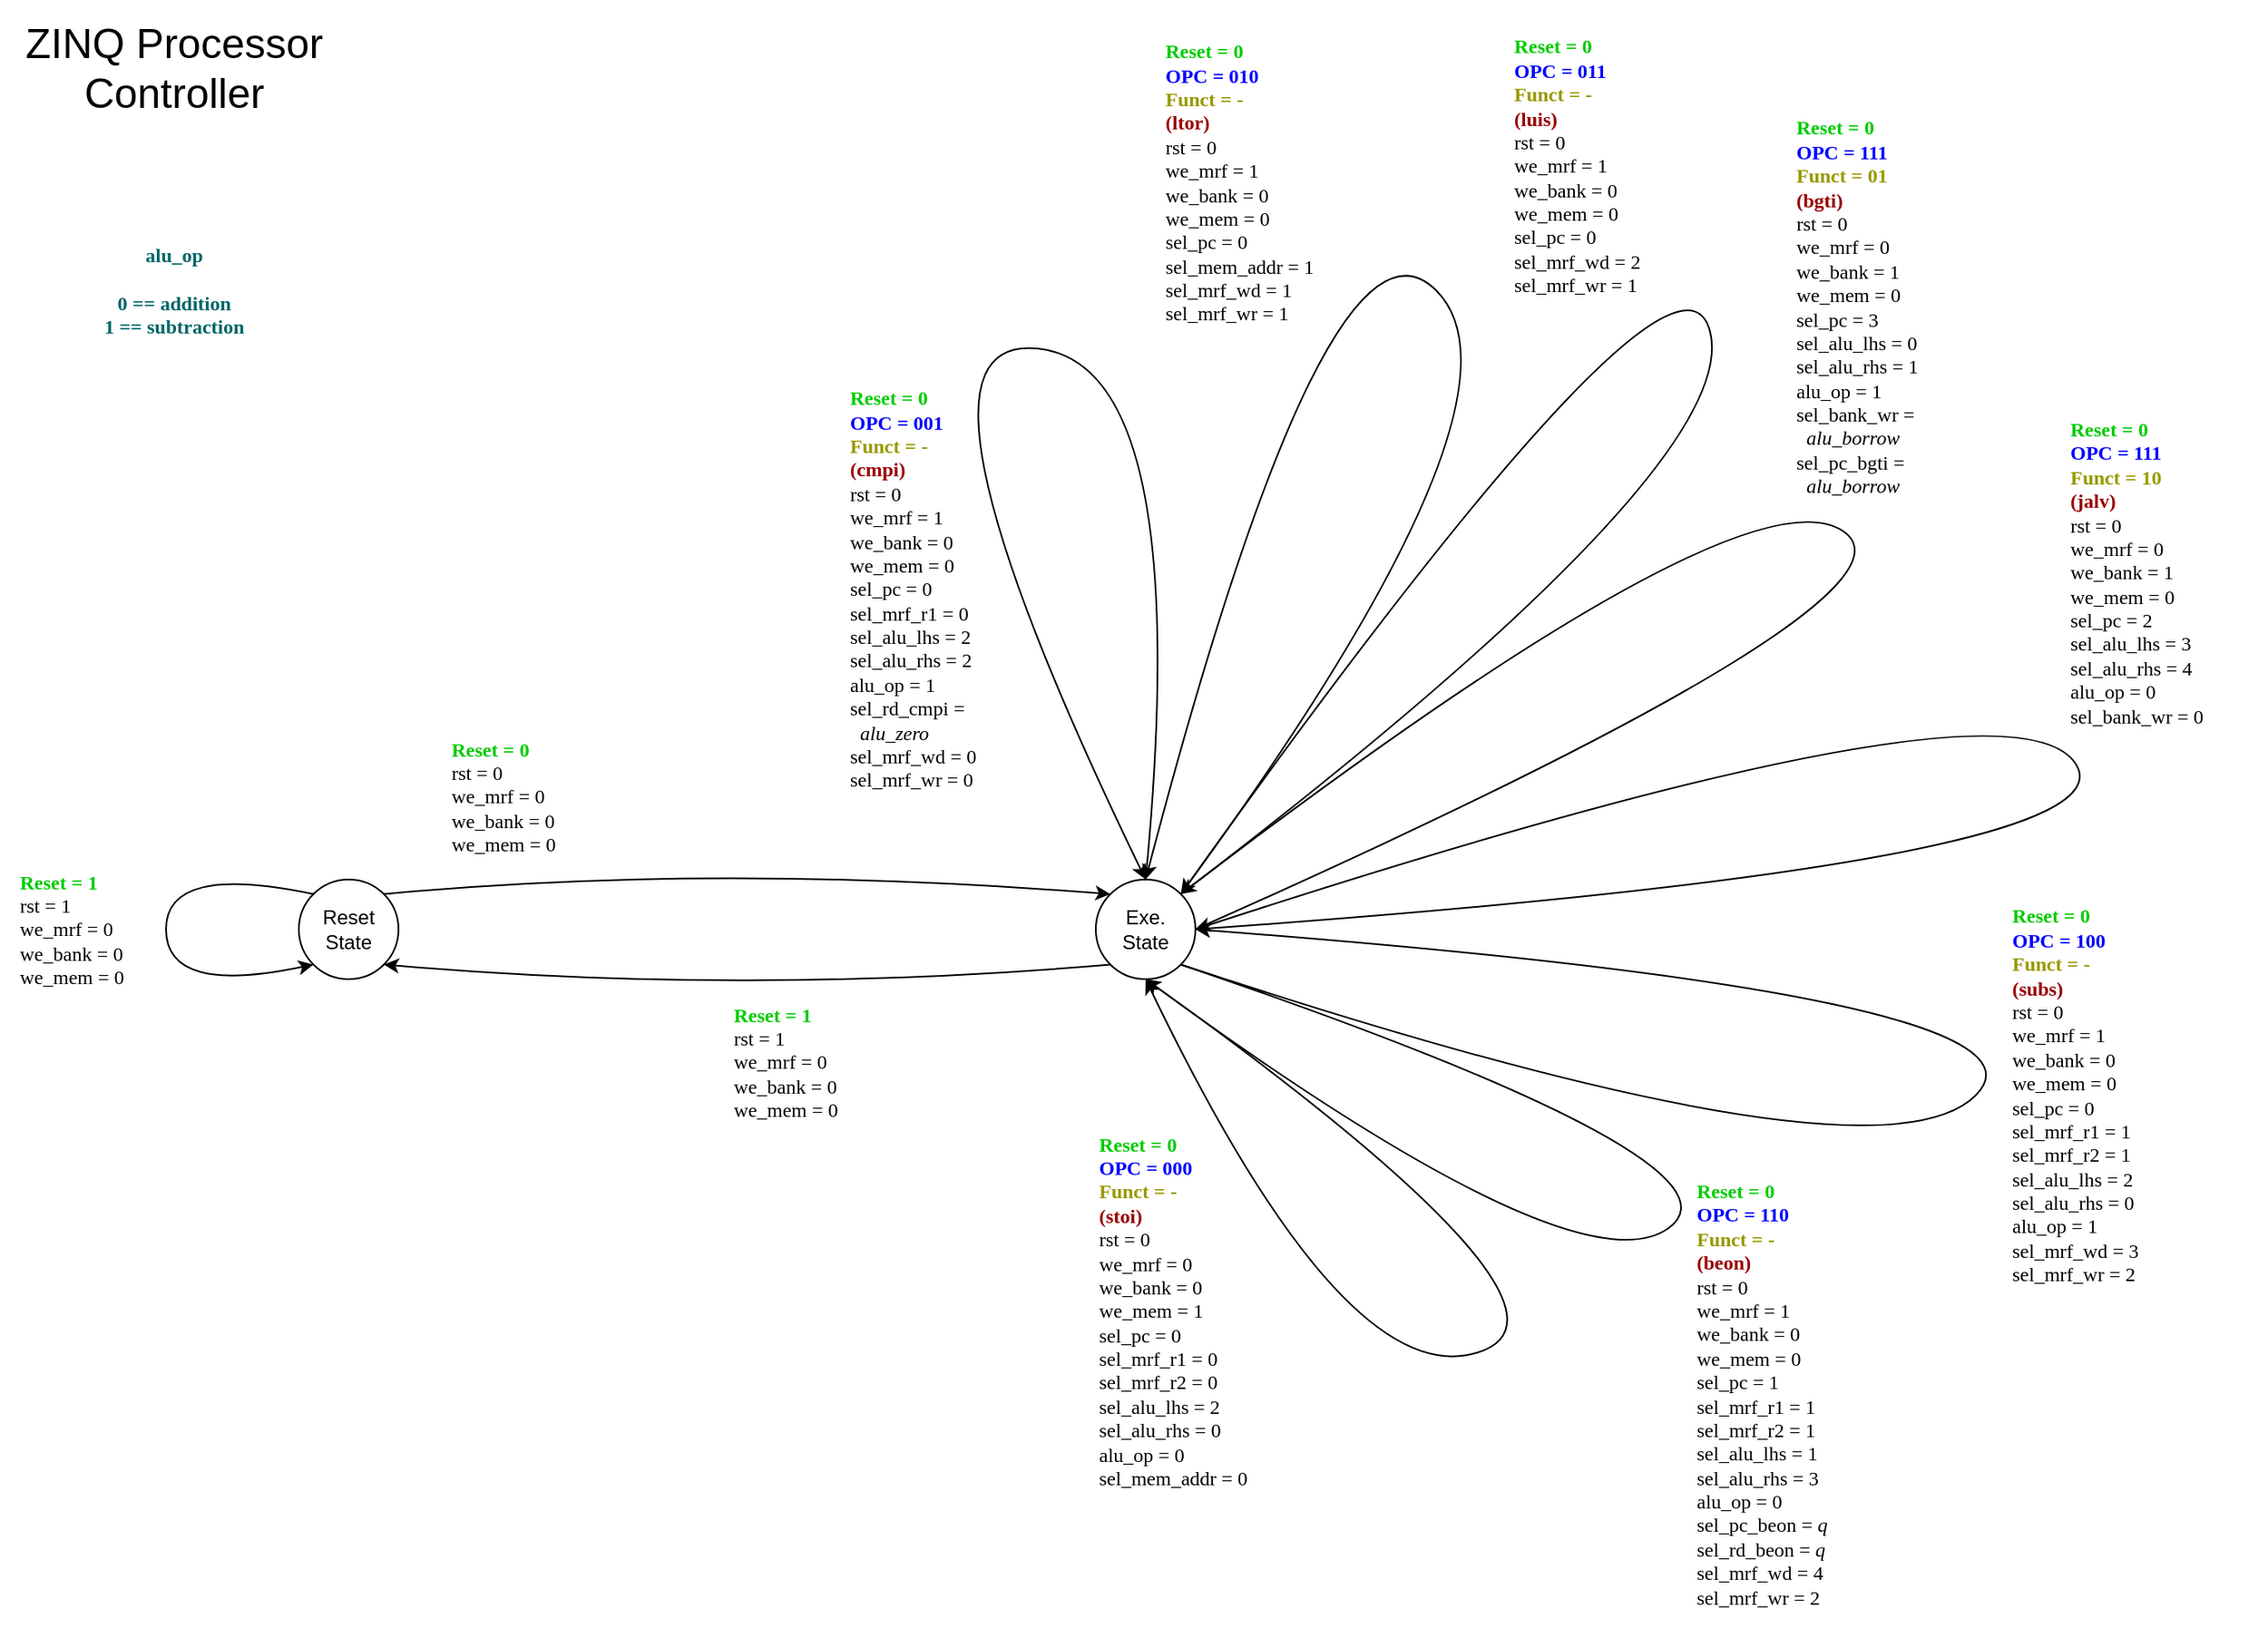 <mxfile version="14.9.2" type="device"><diagram id="EE-ztUi6cBUeLV8rd5E8" name="Page-1"><mxGraphModel dx="569" dy="2641" grid="1" gridSize="10" guides="1" tooltips="1" connect="1" arrows="1" fold="1" page="1" pageScale="1" pageWidth="850" pageHeight="1100" math="0" shadow="0"><root><mxCell id="0"/><mxCell id="1" parent="0"/><mxCell id="s_efmWLFvVFMTr7ymTeC-1" value="&lt;div align=&quot;center&quot;&gt;&lt;font style=&quot;font-size: 25px&quot;&gt;&lt;font style=&quot;font-size: 25px&quot;&gt;ZINQ Processor Controller&lt;/font&gt;&lt;/font&gt;&lt;br&gt;&lt;/div&gt;" style="text;html=1;strokeColor=none;fillColor=none;align=center;verticalAlign=middle;whiteSpace=wrap;rounded=0;" parent="1" vertex="1"><mxGeometry x="40" y="-1320" width="190" height="80" as="geometry"/></mxCell><mxCell id="s_efmWLFvVFMTr7ymTeC-2" value="&lt;div&gt;Reset&lt;/div&gt;&lt;div&gt;State&lt;br&gt;&lt;/div&gt;" style="ellipse;whiteSpace=wrap;html=1;" parent="1" vertex="1"><mxGeometry x="210" y="-790" width="60" height="60" as="geometry"/></mxCell><mxCell id="s_efmWLFvVFMTr7ymTeC-4" value="" style="curved=1;endArrow=classic;html=1;exitX=0;exitY=0;exitDx=0;exitDy=0;entryX=0;entryY=1;entryDx=0;entryDy=0;" parent="1" source="s_efmWLFvVFMTr7ymTeC-2" target="s_efmWLFvVFMTr7ymTeC-2" edge="1"><mxGeometry width="50" height="50" relative="1" as="geometry"><mxPoint x="210" y="-760" as="sourcePoint"/><mxPoint x="350" y="-790" as="targetPoint"/><Array as="points"><mxPoint x="130" y="-800"/><mxPoint x="130" y="-720"/></Array></mxGeometry></mxCell><mxCell id="s_efmWLFvVFMTr7ymTeC-5" value="&lt;div align=&quot;left&quot;&gt;&lt;font data-font-src=&quot;https://fonts.googleapis.com/css?family=Fira+Code&quot; face=&quot;Fira Code&quot; color=&quot;#00CC00&quot;&gt;&lt;b&gt;Reset = 1&lt;/b&gt;&lt;/font&gt;&lt;/div&gt;&lt;div align=&quot;left&quot;&gt;&lt;font data-font-src=&quot;https://fonts.googleapis.com/css?family=Fira+Code&quot; face=&quot;Fira Code&quot;&gt;rst = 1&lt;br&gt;&lt;/font&gt;&lt;/div&gt;&lt;div&gt;&lt;font data-font-src=&quot;https://fonts.googleapis.com/css?family=Fira+Code&quot; face=&quot;Fira Code&quot;&gt;we_mrf = 0&lt;br&gt;&lt;/font&gt;&lt;/div&gt;&lt;div&gt;&lt;font data-font-src=&quot;https://fonts.googleapis.com/css?family=Fira+Code&quot; face=&quot;Fira Code&quot;&gt;we_bank = 0&lt;br&gt;&lt;/font&gt;&lt;/div&gt;&lt;div&gt;&lt;div&gt;&lt;font data-font-src=&quot;https://fonts.googleapis.com/css?family=Fira+Code&quot; face=&quot;Fira Code&quot;&gt;we_mem = 0&lt;br&gt;&lt;/font&gt;&lt;/div&gt;&lt;/div&gt;" style="text;html=1;strokeColor=none;fillColor=none;align=left;verticalAlign=middle;whiteSpace=wrap;rounded=0;" parent="1" vertex="1"><mxGeometry x="40" y="-800" width="90" height="80" as="geometry"/></mxCell><mxCell id="s_efmWLFvVFMTr7ymTeC-7" value="&lt;div&gt;&lt;span style=&quot;background-color: rgb(255 , 255 , 255)&quot;&gt;Exe.&lt;/span&gt;&lt;/div&gt;&lt;div&gt;&lt;span style=&quot;background-color: rgb(255 , 255 , 255)&quot;&gt;State&lt;/span&gt;&lt;/div&gt;" style="ellipse;whiteSpace=wrap;html=1;" parent="1" vertex="1"><mxGeometry x="690" y="-790" width="60" height="60" as="geometry"/></mxCell><mxCell id="s_efmWLFvVFMTr7ymTeC-9" value="" style="curved=1;endArrow=classic;html=1;entryX=1;entryY=1;entryDx=0;entryDy=0;exitX=0;exitY=1;exitDx=0;exitDy=0;" parent="1" source="s_efmWLFvVFMTr7ymTeC-7" target="s_efmWLFvVFMTr7ymTeC-2" edge="1"><mxGeometry width="50" height="50" relative="1" as="geometry"><mxPoint x="680" y="-700" as="sourcePoint"/><mxPoint x="730" y="-750" as="targetPoint"/><Array as="points"><mxPoint x="480" y="-720"/></Array></mxGeometry></mxCell><mxCell id="s_efmWLFvVFMTr7ymTeC-12" value="&lt;div align=&quot;left&quot;&gt;&lt;font data-font-src=&quot;https://fonts.googleapis.com/css?family=Fira+Code&quot; face=&quot;Fira Code&quot; color=&quot;#00CC00&quot;&gt;&lt;b&gt;Reset = 1&lt;/b&gt;&lt;/font&gt;&lt;/div&gt;&lt;div align=&quot;left&quot;&gt;&lt;font data-font-src=&quot;https://fonts.googleapis.com/css?family=Fira+Code&quot; face=&quot;Fira Code&quot;&gt;rst = 1&lt;br&gt;&lt;/font&gt;&lt;/div&gt;&lt;div&gt;&lt;font data-font-src=&quot;https://fonts.googleapis.com/css?family=Fira+Code&quot; face=&quot;Fira Code&quot;&gt;we_mrf = 0&lt;br&gt;&lt;/font&gt;&lt;/div&gt;&lt;div&gt;&lt;font data-font-src=&quot;https://fonts.googleapis.com/css?family=Fira+Code&quot; face=&quot;Fira Code&quot;&gt;we_bank = 0&lt;br&gt;&lt;/font&gt;&lt;/div&gt;&lt;div&gt;&lt;div&gt;&lt;font data-font-src=&quot;https://fonts.googleapis.com/css?family=Fira+Code&quot; face=&quot;Fira Code&quot;&gt;we_mem = 0&lt;br&gt;&lt;/font&gt;&lt;/div&gt;&lt;/div&gt;" style="text;html=1;strokeColor=none;fillColor=none;align=left;verticalAlign=middle;whiteSpace=wrap;rounded=0;" parent="1" vertex="1"><mxGeometry x="470" y="-720" width="100" height="80" as="geometry"/></mxCell><mxCell id="s_efmWLFvVFMTr7ymTeC-13" value="" style="curved=1;endArrow=classic;html=1;entryX=0;entryY=0;entryDx=0;entryDy=0;exitX=1;exitY=0;exitDx=0;exitDy=0;" parent="1" source="s_efmWLFvVFMTr7ymTeC-2" target="s_efmWLFvVFMTr7ymTeC-7" edge="1"><mxGeometry width="50" height="50" relative="1" as="geometry"><mxPoint x="697.577" y="-838.787" as="sourcePoint"/><mxPoint x="260.003" y="-838.787" as="targetPoint"/><Array as="points"><mxPoint x="460" y="-800"/></Array></mxGeometry></mxCell><mxCell id="s_efmWLFvVFMTr7ymTeC-14" value="&lt;div align=&quot;left&quot;&gt;&lt;font data-font-src=&quot;https://fonts.googleapis.com/css?family=Fira+Code&quot; face=&quot;Fira Code&quot; color=&quot;#00CC00&quot;&gt;&lt;b&gt;Reset = 0&lt;br&gt;&lt;/b&gt;&lt;/font&gt;&lt;/div&gt;&lt;div align=&quot;left&quot;&gt;&lt;font data-font-src=&quot;https://fonts.googleapis.com/css?family=Fira+Code&quot; face=&quot;Fira Code&quot;&gt;rst = 0&lt;br&gt;&lt;/font&gt;&lt;/div&gt;&lt;div&gt;&lt;font data-font-src=&quot;https://fonts.googleapis.com/css?family=Fira+Code&quot; face=&quot;Fira Code&quot;&gt;we_mrf = 0&lt;br&gt;&lt;/font&gt;&lt;/div&gt;&lt;div&gt;&lt;font data-font-src=&quot;https://fonts.googleapis.com/css?family=Fira+Code&quot; face=&quot;Fira Code&quot;&gt;we_bank = 0&lt;br&gt;&lt;/font&gt;&lt;/div&gt;&lt;div&gt;&lt;div&gt;&lt;font data-font-src=&quot;https://fonts.googleapis.com/css?family=Fira+Code&quot; face=&quot;Fira Code&quot;&gt;we_mem = 0&lt;br&gt;&lt;/font&gt;&lt;/div&gt;&lt;/div&gt;" style="text;html=1;strokeColor=none;fillColor=none;align=left;verticalAlign=middle;whiteSpace=wrap;rounded=0;" parent="1" vertex="1"><mxGeometry x="300" y="-880" width="100" height="80" as="geometry"/></mxCell><mxCell id="s_efmWLFvVFMTr7ymTeC-16" value="" style="curved=1;endArrow=classic;html=1;exitX=0.5;exitY=1;exitDx=0;exitDy=0;entryX=0.5;entryY=1;entryDx=0;entryDy=0;" parent="1" source="s_efmWLFvVFMTr7ymTeC-7" target="s_efmWLFvVFMTr7ymTeC-7" edge="1"><mxGeometry width="50" height="50" relative="1" as="geometry"><mxPoint x="720" y="-730" as="sourcePoint"/><mxPoint x="690" y="-710" as="targetPoint"/><Array as="points"><mxPoint x="1000" y="-530"/><mxPoint x="840" y="-480"/></Array></mxGeometry></mxCell><mxCell id="s_efmWLFvVFMTr7ymTeC-17" value="&lt;div align=&quot;left&quot;&gt;&lt;font data-font-src=&quot;https://fonts.googleapis.com/css?family=Fira+Code&quot; face=&quot;Fira Code&quot; color=&quot;#00CC00&quot;&gt;&lt;b&gt;Reset = 0&lt;br&gt;&lt;/b&gt;&lt;/font&gt;&lt;/div&gt;&lt;div align=&quot;left&quot;&gt;&lt;font data-font-src=&quot;https://fonts.googleapis.com/css?family=Fira+Code&quot; face=&quot;Fira Code&quot; color=&quot;#00CC00&quot;&gt;&lt;b&gt;&lt;font color=&quot;#0000FF&quot;&gt;OPC = 000&lt;/font&gt;&lt;/b&gt;&lt;/font&gt;&lt;/div&gt;&lt;div align=&quot;left&quot;&gt;&lt;font data-font-src=&quot;https://fonts.googleapis.com/css?family=Fira+Code&quot; face=&quot;Fira Code&quot; color=&quot;#00CC00&quot;&gt;&lt;b&gt;&lt;font color=&quot;#0000FF&quot;&gt;&lt;font color=&quot;#999900&quot;&gt;Funct = -&lt;/font&gt;&lt;br&gt;&lt;/font&gt;&lt;/b&gt;&lt;/font&gt;&lt;/div&gt;&lt;div align=&quot;left&quot;&gt;&lt;font data-font-src=&quot;https://fonts.googleapis.com/css?family=Fira+Code&quot; face=&quot;Fira Code&quot; color=&quot;#00CC00&quot;&gt;&lt;b&gt;&lt;font color=&quot;#990000&quot;&gt;(stoi)&lt;/font&gt;&lt;br&gt;&lt;/b&gt;&lt;/font&gt;&lt;/div&gt;&lt;div align=&quot;left&quot;&gt;&lt;font data-font-src=&quot;https://fonts.googleapis.com/css?family=Fira+Code&quot; face=&quot;Fira Code&quot;&gt;rst = 0&lt;br&gt;&lt;/font&gt;&lt;/div&gt;&lt;div&gt;&lt;font data-font-src=&quot;https://fonts.googleapis.com/css?family=Fira+Code&quot; face=&quot;Fira Code&quot;&gt;we_mrf = 0&lt;br&gt;&lt;/font&gt;&lt;/div&gt;&lt;div&gt;&lt;font data-font-src=&quot;https://fonts.googleapis.com/css?family=Fira+Code&quot; face=&quot;Fira Code&quot;&gt;we_bank = 0&lt;br&gt;&lt;/font&gt;&lt;/div&gt;&lt;div&gt;&lt;div&gt;&lt;font data-font-src=&quot;https://fonts.googleapis.com/css?family=Fira+Code&quot; face=&quot;Fira Code&quot;&gt;we_mem = 1&lt;/font&gt;&lt;/div&gt;&lt;div&gt;&lt;font data-font-src=&quot;https://fonts.googleapis.com/css?family=Fira+Code&quot; face=&quot;Fira Code&quot;&gt;sel_pc = 0&lt;/font&gt;&lt;/div&gt;&lt;div&gt;&lt;font data-font-src=&quot;https://fonts.googleapis.com/css?family=Fira+Code&quot; face=&quot;Fira Code&quot;&gt;sel_mrf_r1 = 0&lt;/font&gt;&lt;/div&gt;&lt;div&gt;&lt;font data-font-src=&quot;https://fonts.googleapis.com/css?family=Fira+Code&quot; face=&quot;Fira Code&quot;&gt;sel_mrf_r2 = 0&lt;/font&gt;&lt;/div&gt;&lt;div&gt;&lt;font data-font-src=&quot;https://fonts.googleapis.com/css?family=Fira+Code&quot; face=&quot;Fira Code&quot;&gt;sel_alu_lhs = 2&lt;br&gt;&lt;/font&gt;&lt;/div&gt;&lt;div&gt;&lt;font data-font-src=&quot;https://fonts.googleapis.com/css?family=Fira+Code&quot; face=&quot;Fira Code&quot;&gt;sel_alu_rhs = 0&lt;br&gt;&lt;/font&gt;&lt;/div&gt;&lt;div&gt;&lt;font data-font-src=&quot;https://fonts.googleapis.com/css?family=Fira+Code&quot; face=&quot;Fira Code&quot;&gt;alu_op = 0&lt;br&gt;&lt;/font&gt;&lt;/div&gt;&lt;div&gt;&lt;font data-font-src=&quot;https://fonts.googleapis.com/css?family=Fira+Code&quot; face=&quot;Fira Code&quot;&gt;sel_mem_addr = 0&lt;br&gt;&lt;/font&gt;&lt;/div&gt;&lt;/div&gt;" style="text;html=1;strokeColor=none;fillColor=none;align=left;verticalAlign=middle;whiteSpace=wrap;rounded=0;" parent="1" vertex="1"><mxGeometry x="690" y="-650" width="120" height="240" as="geometry"/></mxCell><mxCell id="s_efmWLFvVFMTr7ymTeC-18" value="" style="curved=1;endArrow=classic;html=1;exitX=0.5;exitY=0;exitDx=0;exitDy=0;entryX=0.5;entryY=0;entryDx=0;entryDy=0;" parent="1" source="s_efmWLFvVFMTr7ymTeC-7" target="s_efmWLFvVFMTr7ymTeC-7" edge="1"><mxGeometry width="50" height="50" relative="1" as="geometry"><mxPoint x="770" y="-840" as="sourcePoint"/><mxPoint x="720" y="-790" as="targetPoint"/><Array as="points"><mxPoint x="750" y="-1100"/><mxPoint x="560" y="-1120"/></Array></mxGeometry></mxCell><mxCell id="s_efmWLFvVFMTr7ymTeC-20" value="&lt;div align=&quot;left&quot;&gt;&lt;font data-font-src=&quot;https://fonts.googleapis.com/css?family=Fira+Code&quot; face=&quot;Fira Code&quot; color=&quot;#00CC00&quot;&gt;&lt;b&gt;Reset = 0&lt;br&gt;&lt;/b&gt;&lt;/font&gt;&lt;/div&gt;&lt;div align=&quot;left&quot;&gt;&lt;font data-font-src=&quot;https://fonts.googleapis.com/css?family=Fira+Code&quot; face=&quot;Fira Code&quot; color=&quot;#00CC00&quot;&gt;&lt;b&gt;&lt;font color=&quot;#0000FF&quot;&gt;OPC = 001&lt;/font&gt;&lt;/b&gt;&lt;/font&gt;&lt;/div&gt;&lt;div align=&quot;left&quot;&gt;&lt;font data-font-src=&quot;https://fonts.googleapis.com/css?family=Fira+Code&quot; face=&quot;Fira Code&quot; color=&quot;#00CC00&quot;&gt;&lt;b&gt;&lt;font color=&quot;#0000FF&quot;&gt;&lt;font color=&quot;#999900&quot;&gt;Funct = -&lt;/font&gt;&lt;br&gt;&lt;/font&gt;&lt;/b&gt;&lt;/font&gt;&lt;/div&gt;&lt;div align=&quot;left&quot;&gt;&lt;font data-font-src=&quot;https://fonts.googleapis.com/css?family=Fira+Code&quot; face=&quot;Fira Code&quot; color=&quot;#00CC00&quot;&gt;&lt;b&gt;&lt;font color=&quot;#990000&quot;&gt;(cmpi)&lt;/font&gt;&lt;br&gt;&lt;/b&gt;&lt;/font&gt;&lt;/div&gt;&lt;div align=&quot;left&quot;&gt;&lt;font data-font-src=&quot;https://fonts.googleapis.com/css?family=Fira+Code&quot; face=&quot;Fira Code&quot;&gt;rst = 0&lt;br&gt;&lt;/font&gt;&lt;/div&gt;&lt;div&gt;&lt;font data-font-src=&quot;https://fonts.googleapis.com/css?family=Fira+Code&quot; face=&quot;Fira Code&quot;&gt;we_mrf = 1&lt;br&gt;&lt;/font&gt;&lt;/div&gt;&lt;div&gt;&lt;font data-font-src=&quot;https://fonts.googleapis.com/css?family=Fira+Code&quot; face=&quot;Fira Code&quot;&gt;we_bank = 0&lt;br&gt;&lt;/font&gt;&lt;/div&gt;&lt;div&gt;&lt;div&gt;&lt;font data-font-src=&quot;https://fonts.googleapis.com/css?family=Fira+Code&quot; face=&quot;Fira Code&quot;&gt;we_mem = 0&lt;/font&gt;&lt;br&gt;&lt;font data-font-src=&quot;https://fonts.googleapis.com/css?family=Fira+Code&quot; face=&quot;Fira Code&quot;&gt;&lt;font data-font-src=&quot;https://fonts.googleapis.com/css?family=Fira+Code&quot; face=&quot;Fira Code&quot;&gt;sel_pc = 0&lt;/font&gt;&lt;/font&gt;&lt;/div&gt;&lt;div&gt;&lt;font data-font-src=&quot;https://fonts.googleapis.com/css?family=Fira+Code&quot; face=&quot;Fira Code&quot;&gt;sel_mrf_r1 = 0&lt;/font&gt;&lt;/div&gt;&lt;div&gt;&lt;font data-font-src=&quot;https://fonts.googleapis.com/css?family=Fira+Code&quot; face=&quot;Fira Code&quot;&gt;sel_alu_lhs = 2&lt;/font&gt;&lt;/div&gt;&lt;div&gt;&lt;font data-font-src=&quot;https://fonts.googleapis.com/css?family=Fira+Code&quot; face=&quot;Fira Code&quot;&gt;sel_alu_rhs = 2&lt;br&gt;&lt;/font&gt;&lt;/div&gt;&lt;div&gt;&lt;font data-font-src=&quot;https://fonts.googleapis.com/css?family=Fira+Code&quot; face=&quot;Fira Code&quot;&gt;alu_op = 1&lt;br&gt;&lt;/font&gt;&lt;/div&gt;&lt;div&gt;&lt;font data-font-src=&quot;https://fonts.googleapis.com/css?family=Fira+Code&quot; face=&quot;Fira Code&quot;&gt;sel_rd_cmpi =&lt;span&gt;&lt;br&gt;&lt;/span&gt;&lt;/font&gt;&lt;/div&gt;&lt;div&gt;&lt;font data-font-src=&quot;https://fonts.googleapis.com/css?family=Fira+Code&quot; face=&quot;Fira Code&quot;&gt;&lt;span&gt;&lt;span&gt;&lt;i&gt;&amp;nbsp; &lt;/i&gt;&lt;/span&gt;&lt;/span&gt;&lt;i&gt;alu_zero&lt;/i&gt;&lt;/font&gt;&lt;/div&gt;&lt;div&gt;&lt;font data-font-src=&quot;https://fonts.googleapis.com/css?family=Fira+Code&quot; face=&quot;Fira Code&quot;&gt;sel_mrf_wd = 0&lt;/font&gt;&lt;/div&gt;&lt;div&gt;&lt;font data-font-src=&quot;https://fonts.googleapis.com/css?family=Fira+Code&quot; face=&quot;Fira Code&quot;&gt;sel_mrf_wr = 0&lt;/font&gt;&lt;/div&gt;&lt;/div&gt;" style="text;html=1;strokeColor=none;fillColor=none;align=left;verticalAlign=middle;whiteSpace=wrap;rounded=0;" parent="1" vertex="1"><mxGeometry x="540" y="-1100" width="120" height="270" as="geometry"/></mxCell><mxCell id="s_efmWLFvVFMTr7ymTeC-21" value="" style="curved=1;endArrow=classic;html=1;exitX=1;exitY=0;exitDx=0;exitDy=0;entryX=0.5;entryY=0;entryDx=0;entryDy=0;" parent="1" source="s_efmWLFvVFMTr7ymTeC-7" target="s_efmWLFvVFMTr7ymTeC-7" edge="1"><mxGeometry width="50" height="50" relative="1" as="geometry"><mxPoint x="910" y="-870" as="sourcePoint"/><mxPoint x="960" y="-920" as="targetPoint"/><Array as="points"><mxPoint x="960" y="-1080"/><mxPoint x="830" y="-1210"/></Array></mxGeometry></mxCell><mxCell id="s_efmWLFvVFMTr7ymTeC-22" value="&lt;div align=&quot;left&quot;&gt;&lt;font data-font-src=&quot;https://fonts.googleapis.com/css?family=Fira+Code&quot; face=&quot;Fira Code&quot; color=&quot;#00CC00&quot;&gt;&lt;b&gt;Reset = 0&lt;br&gt;&lt;/b&gt;&lt;/font&gt;&lt;/div&gt;&lt;div align=&quot;left&quot;&gt;&lt;font data-font-src=&quot;https://fonts.googleapis.com/css?family=Fira+Code&quot; face=&quot;Fira Code&quot; color=&quot;#00CC00&quot;&gt;&lt;b&gt;&lt;font color=&quot;#0000FF&quot;&gt;OPC = 010&lt;/font&gt;&lt;/b&gt;&lt;/font&gt;&lt;/div&gt;&lt;div align=&quot;left&quot;&gt;&lt;font data-font-src=&quot;https://fonts.googleapis.com/css?family=Fira+Code&quot; face=&quot;Fira Code&quot; color=&quot;#00CC00&quot;&gt;&lt;b&gt;&lt;font color=&quot;#0000FF&quot;&gt;&lt;font color=&quot;#999900&quot;&gt;Funct = -&lt;/font&gt;&lt;br&gt;&lt;/font&gt;&lt;/b&gt;&lt;/font&gt;&lt;/div&gt;&lt;div align=&quot;left&quot;&gt;&lt;font data-font-src=&quot;https://fonts.googleapis.com/css?family=Fira+Code&quot; face=&quot;Fira Code&quot; color=&quot;#00CC00&quot;&gt;&lt;b&gt;&lt;font color=&quot;#990000&quot;&gt;(ltor)&lt;/font&gt;&lt;br&gt;&lt;/b&gt;&lt;/font&gt;&lt;/div&gt;&lt;div align=&quot;left&quot;&gt;&lt;font data-font-src=&quot;https://fonts.googleapis.com/css?family=Fira+Code&quot; face=&quot;Fira Code&quot;&gt;rst = 0&lt;br&gt;&lt;/font&gt;&lt;/div&gt;&lt;div&gt;&lt;font data-font-src=&quot;https://fonts.googleapis.com/css?family=Fira+Code&quot; face=&quot;Fira Code&quot;&gt;we_mrf = 1&lt;br&gt;&lt;/font&gt;&lt;/div&gt;&lt;div&gt;&lt;font data-font-src=&quot;https://fonts.googleapis.com/css?family=Fira+Code&quot; face=&quot;Fira Code&quot;&gt;we_bank = 0&lt;br&gt;&lt;/font&gt;&lt;/div&gt;&lt;div&gt;&lt;div&gt;&lt;font data-font-src=&quot;https://fonts.googleapis.com/css?family=Fira+Code&quot; face=&quot;Fira Code&quot;&gt;we_mem = 0&lt;/font&gt;&lt;br&gt;&lt;font data-font-src=&quot;https://fonts.googleapis.com/css?family=Fira+Code&quot; face=&quot;Fira Code&quot;&gt;&lt;font data-font-src=&quot;https://fonts.googleapis.com/css?family=Fira+Code&quot; face=&quot;Fira Code&quot;&gt;sel_pc = 0&lt;br&gt;&lt;/font&gt;&lt;/font&gt;&lt;/div&gt;&lt;div&gt;&lt;font data-font-src=&quot;https://fonts.googleapis.com/css?family=Fira+Code&quot; face=&quot;Fira Code&quot;&gt;sel_mem_addr = 1&lt;br&gt;&lt;/font&gt;&lt;/div&gt;&lt;div&gt;&lt;font data-font-src=&quot;https://fonts.googleapis.com/css?family=Fira+Code&quot; face=&quot;Fira Code&quot;&gt;sel_mrf_wd = 1&lt;br&gt;&lt;/font&gt;&lt;/div&gt;&lt;div&gt;&lt;font data-font-src=&quot;https://fonts.googleapis.com/css?family=Fira+Code&quot; face=&quot;Fira Code&quot;&gt;sel_mrf_wr = 1&lt;br&gt;&lt;/font&gt;&lt;/div&gt;&lt;/div&gt;" style="text;html=1;strokeColor=none;align=left;verticalAlign=middle;whiteSpace=wrap;rounded=0;arcSize=0;" parent="1" vertex="1"><mxGeometry x="730" y="-1300" width="120" height="180" as="geometry"/></mxCell><mxCell id="s_efmWLFvVFMTr7ymTeC-23" value="" style="curved=1;endArrow=classic;html=1;exitX=1;exitY=0;exitDx=0;exitDy=0;entryX=1;entryY=0;entryDx=0;entryDy=0;" parent="1" source="s_efmWLFvVFMTr7ymTeC-7" target="s_efmWLFvVFMTr7ymTeC-7" edge="1"><mxGeometry width="50" height="50" relative="1" as="geometry"><mxPoint x="940" y="-850" as="sourcePoint"/><mxPoint x="741" y="-781" as="targetPoint"/><Array as="points"><mxPoint x="1080" y="-1040"/><mxPoint x="1040" y="-1200"/></Array></mxGeometry></mxCell><mxCell id="s_efmWLFvVFMTr7ymTeC-24" value="&lt;div align=&quot;left&quot;&gt;&lt;font data-font-src=&quot;https://fonts.googleapis.com/css?family=Fira+Code&quot; face=&quot;Fira Code&quot; color=&quot;#00CC00&quot;&gt;&lt;b&gt;Reset = 0&lt;br&gt;&lt;/b&gt;&lt;/font&gt;&lt;/div&gt;&lt;div align=&quot;left&quot;&gt;&lt;font data-font-src=&quot;https://fonts.googleapis.com/css?family=Fira+Code&quot; face=&quot;Fira Code&quot; color=&quot;#00CC00&quot;&gt;&lt;b&gt;&lt;font color=&quot;#0000FF&quot;&gt;OPC = 011&lt;/font&gt;&lt;/b&gt;&lt;/font&gt;&lt;/div&gt;&lt;div align=&quot;left&quot;&gt;&lt;font data-font-src=&quot;https://fonts.googleapis.com/css?family=Fira+Code&quot; face=&quot;Fira Code&quot; color=&quot;#00CC00&quot;&gt;&lt;b&gt;&lt;font color=&quot;#0000FF&quot;&gt;&lt;font color=&quot;#999900&quot;&gt;Funct = -&lt;/font&gt;&lt;br&gt;&lt;/font&gt;&lt;/b&gt;&lt;/font&gt;&lt;/div&gt;&lt;div align=&quot;left&quot;&gt;&lt;font data-font-src=&quot;https://fonts.googleapis.com/css?family=Fira+Code&quot; face=&quot;Fira Code&quot; color=&quot;#00CC00&quot;&gt;&lt;b&gt;&lt;font color=&quot;#990000&quot;&gt;(luis)&lt;/font&gt;&lt;br&gt;&lt;/b&gt;&lt;/font&gt;&lt;/div&gt;&lt;div align=&quot;left&quot;&gt;&lt;font data-font-src=&quot;https://fonts.googleapis.com/css?family=Fira+Code&quot; face=&quot;Fira Code&quot;&gt;rst = 0&lt;br&gt;&lt;/font&gt;&lt;/div&gt;&lt;div&gt;&lt;font data-font-src=&quot;https://fonts.googleapis.com/css?family=Fira+Code&quot; face=&quot;Fira Code&quot;&gt;we_mrf = 1&lt;br&gt;&lt;/font&gt;&lt;/div&gt;&lt;div&gt;&lt;font data-font-src=&quot;https://fonts.googleapis.com/css?family=Fira+Code&quot; face=&quot;Fira Code&quot;&gt;we_bank = 0&lt;br&gt;&lt;/font&gt;&lt;/div&gt;&lt;div&gt;&lt;div&gt;&lt;font data-font-src=&quot;https://fonts.googleapis.com/css?family=Fira+Code&quot; face=&quot;Fira Code&quot;&gt;we_mem = 0&lt;/font&gt;&lt;br&gt;&lt;font data-font-src=&quot;https://fonts.googleapis.com/css?family=Fira+Code&quot; face=&quot;Fira Code&quot;&gt;&lt;font data-font-src=&quot;https://fonts.googleapis.com/css?family=Fira+Code&quot; face=&quot;Fira Code&quot;&gt;sel_pc = 0&lt;br&gt;&lt;/font&gt;&lt;/font&gt;&lt;/div&gt;&lt;div&gt;&lt;font data-font-src=&quot;https://fonts.googleapis.com/css?family=Fira+Code&quot; face=&quot;Fira Code&quot;&gt;sel_mrf_wd = 2&lt;br&gt;&lt;/font&gt;&lt;/div&gt;&lt;div&gt;&lt;font data-font-src=&quot;https://fonts.googleapis.com/css?family=Fira+Code&quot; face=&quot;Fira Code&quot;&gt;sel_mrf_wr = 1&lt;br&gt;&lt;/font&gt;&lt;/div&gt;&lt;/div&gt;" style="text;html=1;strokeColor=none;align=left;verticalAlign=middle;whiteSpace=wrap;rounded=0;arcSize=0;" parent="1" vertex="1"><mxGeometry x="940" y="-1300" width="120" height="160" as="geometry"/></mxCell><mxCell id="s_efmWLFvVFMTr7ymTeC-25" value="" style="curved=1;endArrow=classic;html=1;exitX=1;exitY=0.5;exitDx=0;exitDy=0;entryX=1;entryY=0;entryDx=0;entryDy=0;" parent="1" source="s_efmWLFvVFMTr7ymTeC-7" target="s_efmWLFvVFMTr7ymTeC-7" edge="1"><mxGeometry width="50" height="50" relative="1" as="geometry"><mxPoint x="870" y="-740" as="sourcePoint"/><mxPoint x="920" y="-790" as="targetPoint"/><Array as="points"><mxPoint x="1200" y="-960"/><mxPoint x="1080" y="-1040"/></Array></mxGeometry></mxCell><mxCell id="s_efmWLFvVFMTr7ymTeC-26" value="&lt;div align=&quot;left&quot;&gt;&lt;font data-font-src=&quot;https://fonts.googleapis.com/css?family=Fira+Code&quot; face=&quot;Fira Code&quot; color=&quot;#00CC00&quot;&gt;&lt;b&gt;Reset = 0&lt;br&gt;&lt;/b&gt;&lt;/font&gt;&lt;/div&gt;&lt;div align=&quot;left&quot;&gt;&lt;font data-font-src=&quot;https://fonts.googleapis.com/css?family=Fira+Code&quot; face=&quot;Fira Code&quot; color=&quot;#00CC00&quot;&gt;&lt;b&gt;&lt;font color=&quot;#0000FF&quot;&gt;OPC = 111&lt;br&gt;&lt;/font&gt;&lt;/b&gt;&lt;/font&gt;&lt;/div&gt;&lt;div align=&quot;left&quot;&gt;&lt;font data-font-src=&quot;https://fonts.googleapis.com/css?family=Fira+Code&quot; face=&quot;Fira Code&quot; color=&quot;#00CC00&quot;&gt;&lt;b&gt;&lt;font color=&quot;#0000FF&quot;&gt;&lt;font color=&quot;#999900&quot;&gt;Funct = 01&lt;/font&gt;&lt;br&gt;&lt;/font&gt;&lt;/b&gt;&lt;/font&gt;&lt;/div&gt;&lt;font data-font-src=&quot;https://fonts.googleapis.com/css?family=Fira+Code&quot; face=&quot;Fira Code&quot; color=&quot;#00CC00&quot;&gt;&lt;b&gt;&lt;font color=&quot;#990000&quot;&gt;(bgti)&lt;/font&gt;&lt;br&gt;&lt;/b&gt;&lt;/font&gt;&lt;div align=&quot;left&quot;&gt;&lt;font data-font-src=&quot;https://fonts.googleapis.com/css?family=Fira+Code&quot; face=&quot;Fira Code&quot;&gt;rst = 0&lt;br&gt;&lt;/font&gt;&lt;/div&gt;&lt;div&gt;&lt;font data-font-src=&quot;https://fonts.googleapis.com/css?family=Fira+Code&quot; face=&quot;Fira Code&quot;&gt;we_mrf = 0&lt;br&gt;&lt;/font&gt;&lt;/div&gt;&lt;div&gt;&lt;font data-font-src=&quot;https://fonts.googleapis.com/css?family=Fira+Code&quot; face=&quot;Fira Code&quot;&gt;we_bank = 1&lt;br&gt;&lt;/font&gt;&lt;/div&gt;&lt;div&gt;&lt;div&gt;&lt;font data-font-src=&quot;https://fonts.googleapis.com/css?family=Fira+Code&quot; face=&quot;Fira Code&quot;&gt;we_mem = 0&lt;/font&gt;&lt;br&gt;&lt;font data-font-src=&quot;https://fonts.googleapis.com/css?family=Fira+Code&quot; face=&quot;Fira Code&quot;&gt;&lt;font data-font-src=&quot;https://fonts.googleapis.com/css?family=Fira+Code&quot; face=&quot;Fira Code&quot;&gt;sel_pc = 3&lt;/font&gt;&lt;/font&gt;&lt;/div&gt;&lt;div&gt;&lt;font data-font-src=&quot;https://fonts.googleapis.com/css?family=Fira+Code&quot; face=&quot;Fira Code&quot;&gt;sel_alu_lhs = 0&lt;br&gt;&lt;/font&gt;&lt;/div&gt;&lt;div&gt;&lt;font data-font-src=&quot;https://fonts.googleapis.com/css?family=Fira+Code&quot; face=&quot;Fira Code&quot;&gt;sel_alu_rhs = 1&lt;/font&gt;&lt;/div&gt;&lt;div&gt;&lt;font data-font-src=&quot;https://fonts.googleapis.com/css?family=Fira+Code&quot; face=&quot;Fira Code&quot;&gt;alu_op = 1&lt;br&gt;&lt;/font&gt;&lt;/div&gt;&lt;font face=&quot;Fira Code&quot;&gt;sel_bank_wr =&lt;/font&gt;&lt;/div&gt;&lt;div&gt;&lt;font face=&quot;Fira Code&quot;&gt;&amp;nbsp; &lt;i&gt;alu_borrow&lt;/i&gt;&lt;br&gt;&lt;/font&gt;&lt;/div&gt;&lt;div&gt;&lt;font face=&quot;Fira Code&quot;&gt;sel_pc_bgti =&lt;/font&gt;&lt;/div&gt;&lt;div&gt;&lt;font face=&quot;Fira Code&quot;&gt;&amp;nbsp; &lt;i&gt;alu_borrow&lt;/i&gt;&lt;br&gt;&lt;/font&gt;&lt;/div&gt;" style="text;html=1;strokeColor=none;fillColor=none;align=left;verticalAlign=middle;whiteSpace=wrap;rounded=0;" parent="1" vertex="1"><mxGeometry x="1110" y="-1260" width="120" height="250" as="geometry"/></mxCell><mxCell id="s_efmWLFvVFMTr7ymTeC-27" value="" style="curved=1;endArrow=classic;html=1;exitX=1;exitY=0.5;exitDx=0;exitDy=0;entryX=1;entryY=0.5;entryDx=0;entryDy=0;" parent="1" source="s_efmWLFvVFMTr7ymTeC-7" target="s_efmWLFvVFMTr7ymTeC-7" edge="1"><mxGeometry width="50" height="50" relative="1" as="geometry"><mxPoint x="870" y="-690" as="sourcePoint"/><mxPoint x="750" y="-760" as="targetPoint"/><Array as="points"><mxPoint x="1320" y="-800"/><mxPoint x="1240" y="-920"/></Array></mxGeometry></mxCell><mxCell id="s_efmWLFvVFMTr7ymTeC-28" value="&lt;div align=&quot;left&quot;&gt;&lt;font data-font-src=&quot;https://fonts.googleapis.com/css?family=Fira+Code&quot; face=&quot;Fira Code&quot; color=&quot;#00CC00&quot;&gt;&lt;b&gt;Reset = 0&lt;br&gt;&lt;/b&gt;&lt;/font&gt;&lt;/div&gt;&lt;div align=&quot;left&quot;&gt;&lt;font data-font-src=&quot;https://fonts.googleapis.com/css?family=Fira+Code&quot; face=&quot;Fira Code&quot; color=&quot;#00CC00&quot;&gt;&lt;b&gt;&lt;font color=&quot;#0000FF&quot;&gt;OPC = 111&lt;br&gt;&lt;/font&gt;&lt;/b&gt;&lt;/font&gt;&lt;/div&gt;&lt;div align=&quot;left&quot;&gt;&lt;font data-font-src=&quot;https://fonts.googleapis.com/css?family=Fira+Code&quot; face=&quot;Fira Code&quot; color=&quot;#00CC00&quot;&gt;&lt;b&gt;&lt;font color=&quot;#0000FF&quot;&gt;&lt;font color=&quot;#999900&quot;&gt;Funct = 10&lt;/font&gt;&lt;br&gt;&lt;/font&gt;&lt;/b&gt;&lt;/font&gt;&lt;/div&gt;&lt;font data-font-src=&quot;https://fonts.googleapis.com/css?family=Fira+Code&quot; face=&quot;Fira Code&quot; color=&quot;#00CC00&quot;&gt;&lt;b&gt;&lt;font color=&quot;#990000&quot;&gt;(jalv)&lt;/font&gt;&lt;br&gt;&lt;/b&gt;&lt;/font&gt;&lt;div align=&quot;left&quot;&gt;&lt;font data-font-src=&quot;https://fonts.googleapis.com/css?family=Fira+Code&quot; face=&quot;Fira Code&quot;&gt;rst = 0&lt;br&gt;&lt;/font&gt;&lt;/div&gt;&lt;div&gt;&lt;font data-font-src=&quot;https://fonts.googleapis.com/css?family=Fira+Code&quot; face=&quot;Fira Code&quot;&gt;we_mrf = 0&lt;br&gt;&lt;/font&gt;&lt;/div&gt;&lt;div&gt;&lt;font data-font-src=&quot;https://fonts.googleapis.com/css?family=Fira+Code&quot; face=&quot;Fira Code&quot;&gt;we_bank = 1&lt;br&gt;&lt;/font&gt;&lt;/div&gt;&lt;div&gt;&lt;div&gt;&lt;font data-font-src=&quot;https://fonts.googleapis.com/css?family=Fira+Code&quot; face=&quot;Fira Code&quot;&gt;we_mem = 0&lt;/font&gt;&lt;br&gt;&lt;font data-font-src=&quot;https://fonts.googleapis.com/css?family=Fira+Code&quot; face=&quot;Fira Code&quot;&gt;&lt;font data-font-src=&quot;https://fonts.googleapis.com/css?family=Fira+Code&quot; face=&quot;Fira Code&quot;&gt;sel_pc = 2&lt;br&gt;&lt;/font&gt;&lt;/font&gt;&lt;/div&gt;&lt;div&gt;&lt;font data-font-src=&quot;https://fonts.googleapis.com/css?family=Fira+Code&quot; face=&quot;Fira Code&quot;&gt;sel_alu_lhs = 3&lt;br&gt;&lt;/font&gt;&lt;/div&gt;&lt;div&gt;&lt;font data-font-src=&quot;https://fonts.googleapis.com/css?family=Fira+Code&quot; face=&quot;Fira Code&quot;&gt;sel_alu_rhs = 4&lt;/font&gt;&lt;/div&gt;&lt;div&gt;&lt;font data-font-src=&quot;https://fonts.googleapis.com/css?family=Fira+Code&quot; face=&quot;Fira Code&quot;&gt;alu_op = 0&lt;br&gt;&lt;/font&gt;&lt;/div&gt;&lt;font face=&quot;Fira Code&quot;&gt;sel_bank_wr = 0&lt;i&gt;&lt;br&gt;&lt;/i&gt;&lt;/font&gt;&lt;/div&gt;" style="text;html=1;strokeColor=none;fillColor=none;align=left;verticalAlign=middle;whiteSpace=wrap;rounded=0;" parent="1" vertex="1"><mxGeometry x="1275" y="-1080" width="120" height="210" as="geometry"/></mxCell><mxCell id="s_efmWLFvVFMTr7ymTeC-30" value="" style="curved=1;endArrow=classic;html=1;exitX=1;exitY=1;exitDx=0;exitDy=0;entryX=1;entryY=0.5;entryDx=0;entryDy=0;" parent="1" source="s_efmWLFvVFMTr7ymTeC-7" target="s_efmWLFvVFMTr7ymTeC-7" edge="1"><mxGeometry width="50" height="50" relative="1" as="geometry"><mxPoint x="1000" y="-660" as="sourcePoint"/><mxPoint x="1050" y="-710" as="targetPoint"/><Array as="points"><mxPoint x="1160" y="-600"/><mxPoint x="1280" y="-720"/></Array></mxGeometry></mxCell><mxCell id="s_efmWLFvVFMTr7ymTeC-31" value="&lt;div align=&quot;left&quot;&gt;&lt;font data-font-src=&quot;https://fonts.googleapis.com/css?family=Fira+Code&quot; face=&quot;Fira Code&quot; color=&quot;#00CC00&quot;&gt;&lt;b&gt;Reset = 0&lt;br&gt;&lt;/b&gt;&lt;/font&gt;&lt;/div&gt;&lt;div align=&quot;left&quot;&gt;&lt;font data-font-src=&quot;https://fonts.googleapis.com/css?family=Fira+Code&quot; face=&quot;Fira Code&quot; color=&quot;#00CC00&quot;&gt;&lt;b&gt;&lt;font color=&quot;#0000FF&quot;&gt;OPC = 100&lt;br&gt;&lt;/font&gt;&lt;/b&gt;&lt;/font&gt;&lt;/div&gt;&lt;div align=&quot;left&quot;&gt;&lt;font data-font-src=&quot;https://fonts.googleapis.com/css?family=Fira+Code&quot; face=&quot;Fira Code&quot; color=&quot;#00CC00&quot;&gt;&lt;b&gt;&lt;font color=&quot;#0000FF&quot;&gt;&lt;font color=&quot;#999900&quot;&gt;Funct = -&lt;/font&gt;&lt;br&gt;&lt;/font&gt;&lt;/b&gt;&lt;/font&gt;&lt;/div&gt;&lt;font data-font-src=&quot;https://fonts.googleapis.com/css?family=Fira+Code&quot; face=&quot;Fira Code&quot; color=&quot;#00CC00&quot;&gt;&lt;b&gt;&lt;font color=&quot;#990000&quot;&gt;(subs)&lt;/font&gt;&lt;br&gt;&lt;/b&gt;&lt;/font&gt;&lt;div align=&quot;left&quot;&gt;&lt;font data-font-src=&quot;https://fonts.googleapis.com/css?family=Fira+Code&quot; face=&quot;Fira Code&quot;&gt;rst = 0&lt;br&gt;&lt;/font&gt;&lt;/div&gt;&lt;div&gt;&lt;font data-font-src=&quot;https://fonts.googleapis.com/css?family=Fira+Code&quot; face=&quot;Fira Code&quot;&gt;we_mrf = 1&lt;br&gt;&lt;/font&gt;&lt;/div&gt;&lt;div&gt;&lt;font data-font-src=&quot;https://fonts.googleapis.com/css?family=Fira+Code&quot; face=&quot;Fira Code&quot;&gt;we_bank = 0&lt;br&gt;&lt;/font&gt;&lt;/div&gt;&lt;div&gt;&lt;div&gt;&lt;font data-font-src=&quot;https://fonts.googleapis.com/css?family=Fira+Code&quot; face=&quot;Fira Code&quot;&gt;we_mem = 0&lt;/font&gt;&lt;br&gt;&lt;font data-font-src=&quot;https://fonts.googleapis.com/css?family=Fira+Code&quot; face=&quot;Fira Code&quot;&gt;&lt;font data-font-src=&quot;https://fonts.googleapis.com/css?family=Fira+Code&quot; face=&quot;Fira Code&quot;&gt;sel_pc = 0&lt;br&gt;&lt;/font&gt;&lt;/font&gt;&lt;/div&gt;&lt;div&gt;&lt;font data-font-src=&quot;https://fonts.googleapis.com/css?family=Fira+Code&quot; face=&quot;Fira Code&quot;&gt;&lt;font data-font-src=&quot;https://fonts.googleapis.com/css?family=Fira+Code&quot; face=&quot;Fira Code&quot;&gt;sel_mrf_r1 = 1&lt;/font&gt;&lt;/font&gt;&lt;/div&gt;&lt;div&gt;&lt;font data-font-src=&quot;https://fonts.googleapis.com/css?family=Fira+Code&quot; face=&quot;Fira Code&quot;&gt;&lt;font data-font-src=&quot;https://fonts.googleapis.com/css?family=Fira+Code&quot; face=&quot;Fira Code&quot;&gt;sel_mrf_r2 = 1&lt;br&gt;&lt;/font&gt;&lt;/font&gt;&lt;/div&gt;&lt;div&gt;&lt;font data-font-src=&quot;https://fonts.googleapis.com/css?family=Fira+Code&quot; face=&quot;Fira Code&quot;&gt;sel_alu_lhs = 2&lt;br&gt;&lt;/font&gt;&lt;/div&gt;&lt;div&gt;&lt;font data-font-src=&quot;https://fonts.googleapis.com/css?family=Fira+Code&quot; face=&quot;Fira Code&quot;&gt;sel_alu_rhs = 0&lt;br&gt;&lt;/font&gt;&lt;/div&gt;&lt;div&gt;&lt;font data-font-src=&quot;https://fonts.googleapis.com/css?family=Fira+Code&quot; face=&quot;Fira Code&quot;&gt;alu_op = 1&lt;br&gt;&lt;/font&gt;&lt;/div&gt;&lt;div&gt;&lt;font data-font-src=&quot;https://fonts.googleapis.com/css?family=Fira+Code&quot; face=&quot;Fira Code&quot;&gt;sel_mrf_wd = 3&lt;br&gt;&lt;/font&gt;&lt;/div&gt;&lt;div&gt;&lt;font data-font-src=&quot;https://fonts.googleapis.com/css?family=Fira+Code&quot; face=&quot;Fira Code&quot;&gt;sel_mrf_wr = 2&lt;br&gt;&lt;/font&gt;&lt;/div&gt;&lt;/div&gt;" style="text;html=1;strokeColor=none;fillColor=none;align=left;verticalAlign=middle;whiteSpace=wrap;rounded=0;" parent="1" vertex="1"><mxGeometry x="1240" y="-790" width="120" height="260" as="geometry"/></mxCell><mxCell id="s_efmWLFvVFMTr7ymTeC-33" value="" style="curved=1;endArrow=classic;html=1;exitX=1;exitY=1;exitDx=0;exitDy=0;entryX=0.5;entryY=1;entryDx=0;entryDy=0;" parent="1" source="s_efmWLFvVFMTr7ymTeC-7" target="s_efmWLFvVFMTr7ymTeC-7" edge="1"><mxGeometry width="50" height="50" relative="1" as="geometry"><mxPoint x="790" y="-750" as="sourcePoint"/><mxPoint x="840" y="-800" as="targetPoint"/><Array as="points"><mxPoint x="1090" y="-620"/><mxPoint x="980" y="-540"/></Array></mxGeometry></mxCell><mxCell id="s_efmWLFvVFMTr7ymTeC-35" value="&lt;div align=&quot;left&quot;&gt;&lt;font data-font-src=&quot;https://fonts.googleapis.com/css?family=Fira+Code&quot; face=&quot;Fira Code&quot; color=&quot;#00CC00&quot;&gt;&lt;b&gt;Reset = 0&lt;br&gt;&lt;/b&gt;&lt;/font&gt;&lt;/div&gt;&lt;div align=&quot;left&quot;&gt;&lt;font data-font-src=&quot;https://fonts.googleapis.com/css?family=Fira+Code&quot; face=&quot;Fira Code&quot; color=&quot;#00CC00&quot;&gt;&lt;b&gt;&lt;font color=&quot;#0000FF&quot;&gt;OPC = 110&lt;br&gt;&lt;/font&gt;&lt;/b&gt;&lt;/font&gt;&lt;/div&gt;&lt;div align=&quot;left&quot;&gt;&lt;font data-font-src=&quot;https://fonts.googleapis.com/css?family=Fira+Code&quot; face=&quot;Fira Code&quot; color=&quot;#00CC00&quot;&gt;&lt;b&gt;&lt;font color=&quot;#0000FF&quot;&gt;&lt;font color=&quot;#999900&quot;&gt;Funct = -&lt;/font&gt;&lt;br&gt;&lt;/font&gt;&lt;/b&gt;&lt;/font&gt;&lt;/div&gt;&lt;font data-font-src=&quot;https://fonts.googleapis.com/css?family=Fira+Code&quot; face=&quot;Fira Code&quot; color=&quot;#00CC00&quot;&gt;&lt;b&gt;&lt;font color=&quot;#990000&quot;&gt;(beon)&lt;/font&gt;&lt;br&gt;&lt;/b&gt;&lt;/font&gt;&lt;div align=&quot;left&quot;&gt;&lt;font data-font-src=&quot;https://fonts.googleapis.com/css?family=Fira+Code&quot; face=&quot;Fira Code&quot;&gt;rst = 0&lt;br&gt;&lt;/font&gt;&lt;/div&gt;&lt;div&gt;&lt;font data-font-src=&quot;https://fonts.googleapis.com/css?family=Fira+Code&quot; face=&quot;Fira Code&quot;&gt;we_mrf = 1&lt;br&gt;&lt;/font&gt;&lt;/div&gt;&lt;div&gt;&lt;font data-font-src=&quot;https://fonts.googleapis.com/css?family=Fira+Code&quot; face=&quot;Fira Code&quot;&gt;we_bank = 0&lt;br&gt;&lt;/font&gt;&lt;/div&gt;&lt;div&gt;&lt;div&gt;&lt;font data-font-src=&quot;https://fonts.googleapis.com/css?family=Fira+Code&quot; face=&quot;Fira Code&quot;&gt;we_mem = 0&lt;/font&gt;&lt;br&gt;&lt;font data-font-src=&quot;https://fonts.googleapis.com/css?family=Fira+Code&quot; face=&quot;Fira Code&quot;&gt;&lt;font data-font-src=&quot;https://fonts.googleapis.com/css?family=Fira+Code&quot; face=&quot;Fira Code&quot;&gt;sel_pc = 1&lt;br&gt;&lt;/font&gt;&lt;/font&gt;&lt;/div&gt;&lt;div&gt;&lt;font data-font-src=&quot;https://fonts.googleapis.com/css?family=Fira+Code&quot; face=&quot;Fira Code&quot;&gt;&lt;font data-font-src=&quot;https://fonts.googleapis.com/css?family=Fira+Code&quot; face=&quot;Fira Code&quot;&gt;sel_mrf_r1 = 1&lt;/font&gt;&lt;/font&gt;&lt;/div&gt;&lt;div&gt;&lt;font data-font-src=&quot;https://fonts.googleapis.com/css?family=Fira+Code&quot; face=&quot;Fira Code&quot;&gt;&lt;font data-font-src=&quot;https://fonts.googleapis.com/css?family=Fira+Code&quot; face=&quot;Fira Code&quot;&gt;sel_mrf_r2 = 1&lt;/font&gt;&lt;/font&gt;&lt;/div&gt;&lt;div&gt;&lt;font data-font-src=&quot;https://fonts.googleapis.com/css?family=Fira+Code&quot; face=&quot;Fira Code&quot;&gt;sel_alu_lhs = 1&lt;br&gt;&lt;/font&gt;&lt;/div&gt;&lt;div&gt;&lt;font data-font-src=&quot;https://fonts.googleapis.com/css?family=Fira+Code&quot; face=&quot;Fira Code&quot;&gt;sel_alu_rhs = 3&lt;/font&gt;&lt;/div&gt;&lt;div&gt;&lt;font data-font-src=&quot;https://fonts.googleapis.com/css?family=Fira+Code&quot; face=&quot;Fira Code&quot;&gt;alu_op = 0&lt;/font&gt;&lt;/div&gt;&lt;div&gt;&lt;font data-font-src=&quot;https://fonts.googleapis.com/css?family=Fira+Code&quot; face=&quot;Fira Code&quot;&gt;sel_pc_beon = &lt;i&gt;q&lt;/i&gt;&lt;/font&gt;&lt;br&gt;&lt;div&gt;&lt;font data-font-src=&quot;https://fonts.googleapis.com/css?family=Fira+Code&quot; face=&quot;Fira Code&quot;&gt;&lt;font data-font-src=&quot;https://fonts.googleapis.com/css?family=Fira+Code&quot; face=&quot;Fira Code&quot;&gt;sel_rd_beon = &lt;i&gt;q&lt;/i&gt;&lt;/font&gt;&lt;/font&gt;&lt;/div&gt;&lt;div&gt;&lt;font data-font-src=&quot;https://fonts.googleapis.com/css?family=Fira+Code&quot; face=&quot;Fira Code&quot;&gt;&lt;font data-font-src=&quot;https://fonts.googleapis.com/css?family=Fira+Code&quot; face=&quot;Fira Code&quot;&gt;&lt;font data-font-src=&quot;https://fonts.googleapis.com/css?family=Fira+Code&quot; face=&quot;Fira Code&quot;&gt;sel_mrf_wd = 4&lt;/font&gt;&lt;/font&gt;&lt;/font&gt;&lt;/div&gt;&lt;font data-font-src=&quot;https://fonts.googleapis.com/css?family=Fira+Code&quot; face=&quot;Fira Code&quot;&gt;&lt;font data-font-src=&quot;https://fonts.googleapis.com/css?family=Fira+Code&quot; face=&quot;Fira Code&quot;&gt;&lt;font data-font-src=&quot;https://fonts.googleapis.com/css?family=Fira+Code&quot; face=&quot;Fira Code&quot;&gt;sel_mrf_wr = 2&lt;/font&gt;&lt;/font&gt;&lt;/font&gt;&lt;/div&gt;&lt;/div&gt;" style="text;html=1;strokeColor=none;fillColor=none;align=left;verticalAlign=middle;whiteSpace=wrap;rounded=0;" parent="1" vertex="1"><mxGeometry x="1050" y="-620" width="120" height="280" as="geometry"/></mxCell><mxCell id="EVHCRjaW100KOqdE4rda-2" value="&lt;div align=&quot;center&quot;&gt;&lt;font data-font-src=&quot;https://fonts.googleapis.com/css?family=Fira+Code&quot; face=&quot;Fira Code&quot; color=&quot;#006666&quot;&gt;&lt;b&gt;alu_op&lt;/b&gt;&lt;/font&gt;&lt;/div&gt;&lt;div align=&quot;center&quot;&gt;&lt;font data-font-src=&quot;https://fonts.googleapis.com/css?family=Fira+Code&quot; face=&quot;Fira Code&quot; color=&quot;#006666&quot;&gt;&lt;b&gt;&lt;br&gt;&lt;/b&gt;&lt;/font&gt;&lt;/div&gt;&lt;div align=&quot;center&quot;&gt;&lt;font data-font-src=&quot;https://fonts.googleapis.com/css?family=Fira+Code&quot; face=&quot;Fira Code&quot; color=&quot;#006666&quot;&gt;&lt;b&gt;0 == addition&lt;/b&gt;&lt;/font&gt;&lt;/div&gt;&lt;div align=&quot;center&quot;&gt;&lt;font data-font-src=&quot;https://fonts.googleapis.com/css?family=Fira+Code&quot; face=&quot;Fira Code&quot; color=&quot;#006666&quot;&gt;&lt;b&gt;1 == subtraction&lt;/b&gt;&lt;/font&gt;&lt;/div&gt;" style="text;html=1;strokeColor=none;fillColor=none;align=center;verticalAlign=middle;whiteSpace=wrap;rounded=0;" vertex="1" parent="1"><mxGeometry x="30" y="-1185" width="210" height="80" as="geometry"/></mxCell></root></mxGraphModel></diagram></mxfile>